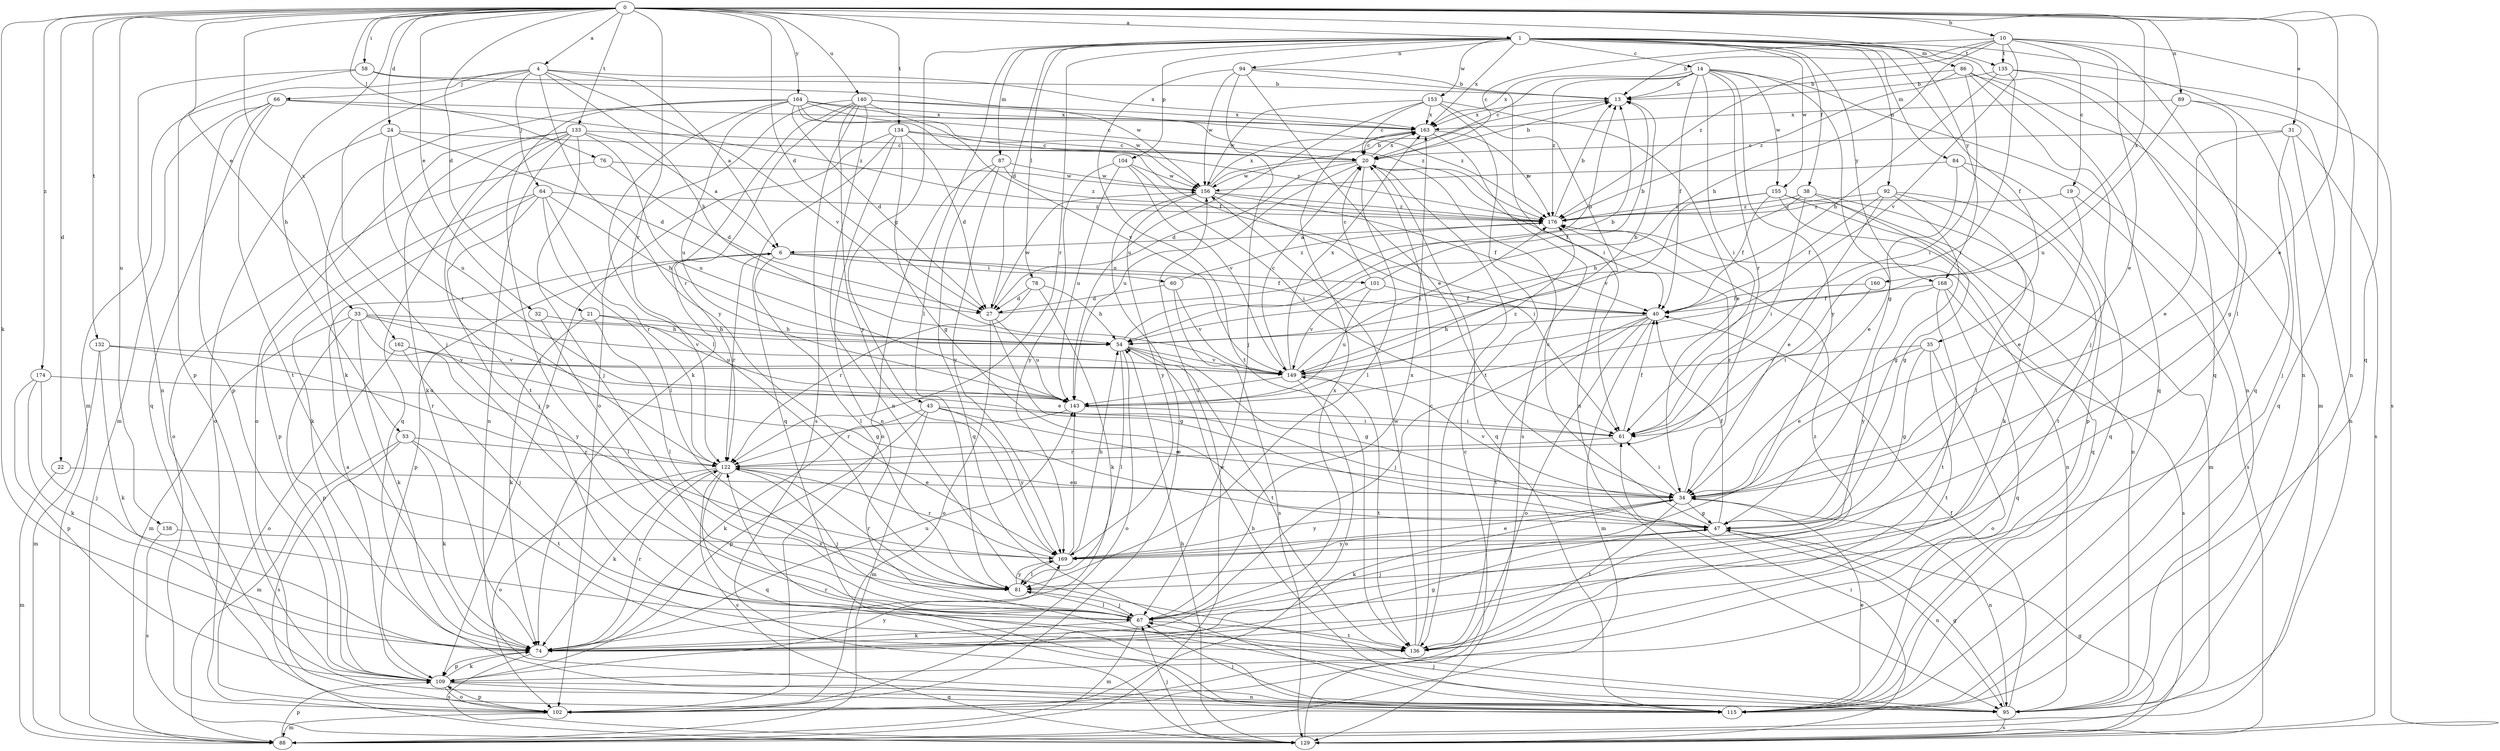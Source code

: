 strict digraph  {
0;
1;
4;
6;
10;
13;
14;
19;
20;
21;
22;
24;
27;
31;
32;
33;
34;
35;
38;
40;
43;
47;
53;
54;
58;
60;
61;
64;
66;
67;
74;
76;
78;
81;
84;
86;
87;
88;
89;
92;
94;
95;
101;
102;
104;
109;
115;
122;
129;
132;
133;
134;
135;
136;
138;
140;
143;
149;
153;
155;
156;
160;
162;
163;
164;
168;
169;
174;
176;
0 -> 1  [label=a];
0 -> 4  [label=a];
0 -> 10  [label=b];
0 -> 21  [label=d];
0 -> 22  [label=d];
0 -> 24  [label=d];
0 -> 27  [label=d];
0 -> 31  [label=e];
0 -> 32  [label=e];
0 -> 33  [label=e];
0 -> 34  [label=e];
0 -> 53  [label=h];
0 -> 58  [label=i];
0 -> 74  [label=k];
0 -> 76  [label=l];
0 -> 89  [label=n];
0 -> 115  [label=q];
0 -> 122  [label=r];
0 -> 132  [label=t];
0 -> 133  [label=t];
0 -> 134  [label=t];
0 -> 138  [label=u];
0 -> 140  [label=u];
0 -> 160  [label=x];
0 -> 162  [label=x];
0 -> 164  [label=y];
0 -> 168  [label=y];
0 -> 174  [label=z];
1 -> 14  [label=c];
1 -> 27  [label=d];
1 -> 35  [label=f];
1 -> 38  [label=f];
1 -> 43  [label=g];
1 -> 78  [label=l];
1 -> 81  [label=l];
1 -> 84  [label=m];
1 -> 86  [label=m];
1 -> 87  [label=m];
1 -> 92  [label=n];
1 -> 94  [label=n];
1 -> 95  [label=n];
1 -> 104  [label=p];
1 -> 115  [label=q];
1 -> 122  [label=r];
1 -> 135  [label=t];
1 -> 153  [label=w];
1 -> 155  [label=w];
1 -> 163  [label=x];
1 -> 168  [label=y];
4 -> 6  [label=a];
4 -> 54  [label=h];
4 -> 64  [label=j];
4 -> 66  [label=j];
4 -> 67  [label=j];
4 -> 88  [label=m];
4 -> 149  [label=v];
4 -> 163  [label=x];
4 -> 169  [label=y];
6 -> 40  [label=f];
6 -> 60  [label=i];
6 -> 81  [label=l];
6 -> 101  [label=o];
6 -> 109  [label=p];
6 -> 122  [label=r];
10 -> 13  [label=b];
10 -> 19  [label=c];
10 -> 20  [label=c];
10 -> 34  [label=e];
10 -> 54  [label=h];
10 -> 81  [label=l];
10 -> 95  [label=n];
10 -> 135  [label=t];
10 -> 149  [label=v];
10 -> 176  [label=z];
13 -> 163  [label=x];
14 -> 13  [label=b];
14 -> 20  [label=c];
14 -> 40  [label=f];
14 -> 47  [label=g];
14 -> 61  [label=i];
14 -> 95  [label=n];
14 -> 122  [label=r];
14 -> 155  [label=w];
14 -> 163  [label=x];
14 -> 169  [label=y];
14 -> 176  [label=z];
19 -> 34  [label=e];
19 -> 129  [label=s];
19 -> 176  [label=z];
20 -> 13  [label=b];
20 -> 27  [label=d];
20 -> 40  [label=f];
20 -> 81  [label=l];
20 -> 115  [label=q];
20 -> 143  [label=u];
20 -> 156  [label=w];
20 -> 163  [label=x];
21 -> 54  [label=h];
21 -> 74  [label=k];
21 -> 81  [label=l];
21 -> 143  [label=u];
22 -> 34  [label=e];
22 -> 88  [label=m];
24 -> 20  [label=c];
24 -> 27  [label=d];
24 -> 102  [label=o];
24 -> 122  [label=r];
24 -> 143  [label=u];
27 -> 13  [label=b];
27 -> 47  [label=g];
27 -> 102  [label=o];
27 -> 143  [label=u];
27 -> 156  [label=w];
31 -> 20  [label=c];
31 -> 34  [label=e];
31 -> 67  [label=j];
31 -> 95  [label=n];
31 -> 129  [label=s];
32 -> 54  [label=h];
32 -> 81  [label=l];
33 -> 34  [label=e];
33 -> 54  [label=h];
33 -> 74  [label=k];
33 -> 88  [label=m];
33 -> 109  [label=p];
33 -> 149  [label=v];
33 -> 169  [label=y];
34 -> 47  [label=g];
34 -> 61  [label=i];
34 -> 74  [label=k];
34 -> 95  [label=n];
34 -> 136  [label=t];
34 -> 149  [label=v];
34 -> 169  [label=y];
34 -> 176  [label=z];
35 -> 34  [label=e];
35 -> 47  [label=g];
35 -> 102  [label=o];
35 -> 136  [label=t];
35 -> 149  [label=v];
38 -> 47  [label=g];
38 -> 54  [label=h];
38 -> 61  [label=i];
38 -> 74  [label=k];
38 -> 176  [label=z];
40 -> 54  [label=h];
40 -> 67  [label=j];
40 -> 88  [label=m];
40 -> 102  [label=o];
40 -> 136  [label=t];
43 -> 34  [label=e];
43 -> 61  [label=i];
43 -> 74  [label=k];
43 -> 88  [label=m];
43 -> 109  [label=p];
43 -> 169  [label=y];
47 -> 20  [label=c];
47 -> 40  [label=f];
47 -> 67  [label=j];
47 -> 95  [label=n];
47 -> 169  [label=y];
53 -> 74  [label=k];
53 -> 88  [label=m];
53 -> 122  [label=r];
53 -> 129  [label=s];
53 -> 136  [label=t];
54 -> 13  [label=b];
54 -> 47  [label=g];
54 -> 81  [label=l];
54 -> 102  [label=o];
54 -> 136  [label=t];
54 -> 149  [label=v];
58 -> 13  [label=b];
58 -> 95  [label=n];
58 -> 109  [label=p];
58 -> 156  [label=w];
60 -> 27  [label=d];
60 -> 129  [label=s];
60 -> 149  [label=v];
60 -> 176  [label=z];
61 -> 40  [label=f];
61 -> 122  [label=r];
64 -> 54  [label=h];
64 -> 67  [label=j];
64 -> 74  [label=k];
64 -> 81  [label=l];
64 -> 109  [label=p];
64 -> 122  [label=r];
64 -> 176  [label=z];
66 -> 88  [label=m];
66 -> 109  [label=p];
66 -> 115  [label=q];
66 -> 136  [label=t];
66 -> 163  [label=x];
66 -> 176  [label=z];
67 -> 74  [label=k];
67 -> 81  [label=l];
67 -> 88  [label=m];
67 -> 136  [label=t];
67 -> 163  [label=x];
74 -> 47  [label=g];
74 -> 109  [label=p];
74 -> 122  [label=r];
74 -> 129  [label=s];
74 -> 143  [label=u];
74 -> 163  [label=x];
74 -> 176  [label=z];
76 -> 27  [label=d];
76 -> 102  [label=o];
76 -> 156  [label=w];
78 -> 27  [label=d];
78 -> 54  [label=h];
78 -> 74  [label=k];
78 -> 122  [label=r];
81 -> 67  [label=j];
81 -> 122  [label=r];
81 -> 169  [label=y];
84 -> 34  [label=e];
84 -> 109  [label=p];
84 -> 115  [label=q];
84 -> 156  [label=w];
86 -> 13  [label=b];
86 -> 61  [label=i];
86 -> 67  [label=j];
86 -> 88  [label=m];
86 -> 115  [label=q];
86 -> 176  [label=z];
87 -> 102  [label=o];
87 -> 115  [label=q];
87 -> 156  [label=w];
87 -> 169  [label=y];
87 -> 176  [label=z];
88 -> 109  [label=p];
88 -> 156  [label=w];
89 -> 47  [label=g];
89 -> 115  [label=q];
89 -> 143  [label=u];
89 -> 163  [label=x];
92 -> 34  [label=e];
92 -> 40  [label=f];
92 -> 47  [label=g];
92 -> 81  [label=l];
92 -> 136  [label=t];
92 -> 176  [label=z];
94 -> 13  [label=b];
94 -> 34  [label=e];
94 -> 61  [label=i];
94 -> 67  [label=j];
94 -> 136  [label=t];
94 -> 156  [label=w];
95 -> 40  [label=f];
95 -> 47  [label=g];
95 -> 67  [label=j];
95 -> 122  [label=r];
95 -> 129  [label=s];
101 -> 13  [label=b];
101 -> 20  [label=c];
101 -> 40  [label=f];
101 -> 143  [label=u];
101 -> 149  [label=v];
102 -> 88  [label=m];
102 -> 109  [label=p];
104 -> 61  [label=i];
104 -> 143  [label=u];
104 -> 149  [label=v];
104 -> 156  [label=w];
104 -> 169  [label=y];
109 -> 6  [label=a];
109 -> 74  [label=k];
109 -> 95  [label=n];
109 -> 102  [label=o];
109 -> 115  [label=q];
109 -> 169  [label=y];
115 -> 34  [label=e];
115 -> 54  [label=h];
115 -> 67  [label=j];
122 -> 34  [label=e];
122 -> 67  [label=j];
122 -> 74  [label=k];
122 -> 102  [label=o];
122 -> 115  [label=q];
122 -> 129  [label=s];
129 -> 20  [label=c];
129 -> 47  [label=g];
129 -> 54  [label=h];
129 -> 61  [label=i];
129 -> 67  [label=j];
132 -> 74  [label=k];
132 -> 88  [label=m];
132 -> 122  [label=r];
132 -> 149  [label=v];
133 -> 6  [label=a];
133 -> 20  [label=c];
133 -> 67  [label=j];
133 -> 74  [label=k];
133 -> 95  [label=n];
133 -> 102  [label=o];
133 -> 115  [label=q];
133 -> 136  [label=t];
133 -> 143  [label=u];
134 -> 20  [label=c];
134 -> 27  [label=d];
134 -> 47  [label=g];
134 -> 95  [label=n];
134 -> 109  [label=p];
134 -> 115  [label=q];
134 -> 176  [label=z];
135 -> 13  [label=b];
135 -> 54  [label=h];
135 -> 61  [label=i];
135 -> 115  [label=q];
135 -> 129  [label=s];
136 -> 20  [label=c];
136 -> 156  [label=w];
138 -> 129  [label=s];
138 -> 169  [label=y];
140 -> 74  [label=k];
140 -> 95  [label=n];
140 -> 102  [label=o];
140 -> 122  [label=r];
140 -> 129  [label=s];
140 -> 149  [label=v];
140 -> 163  [label=x];
140 -> 169  [label=y];
140 -> 176  [label=z];
143 -> 61  [label=i];
143 -> 122  [label=r];
143 -> 176  [label=z];
149 -> 13  [label=b];
149 -> 20  [label=c];
149 -> 102  [label=o];
149 -> 136  [label=t];
149 -> 143  [label=u];
149 -> 163  [label=x];
149 -> 176  [label=z];
153 -> 20  [label=c];
153 -> 34  [label=e];
153 -> 95  [label=n];
153 -> 136  [label=t];
153 -> 143  [label=u];
153 -> 156  [label=w];
153 -> 163  [label=x];
155 -> 40  [label=f];
155 -> 88  [label=m];
155 -> 95  [label=n];
155 -> 115  [label=q];
155 -> 149  [label=v];
155 -> 176  [label=z];
156 -> 13  [label=b];
156 -> 40  [label=f];
156 -> 61  [label=i];
156 -> 102  [label=o];
156 -> 163  [label=x];
156 -> 169  [label=y];
156 -> 176  [label=z];
160 -> 40  [label=f];
160 -> 61  [label=i];
162 -> 47  [label=g];
162 -> 67  [label=j];
162 -> 102  [label=o];
162 -> 149  [label=v];
163 -> 20  [label=c];
163 -> 129  [label=s];
163 -> 176  [label=z];
164 -> 20  [label=c];
164 -> 27  [label=d];
164 -> 40  [label=f];
164 -> 67  [label=j];
164 -> 74  [label=k];
164 -> 81  [label=l];
164 -> 143  [label=u];
164 -> 156  [label=w];
164 -> 163  [label=x];
164 -> 176  [label=z];
168 -> 40  [label=f];
168 -> 115  [label=q];
168 -> 129  [label=s];
168 -> 136  [label=t];
168 -> 169  [label=y];
169 -> 34  [label=e];
169 -> 54  [label=h];
169 -> 81  [label=l];
169 -> 122  [label=r];
169 -> 143  [label=u];
174 -> 67  [label=j];
174 -> 74  [label=k];
174 -> 109  [label=p];
174 -> 143  [label=u];
176 -> 6  [label=a];
176 -> 13  [label=b];
176 -> 95  [label=n];
}

